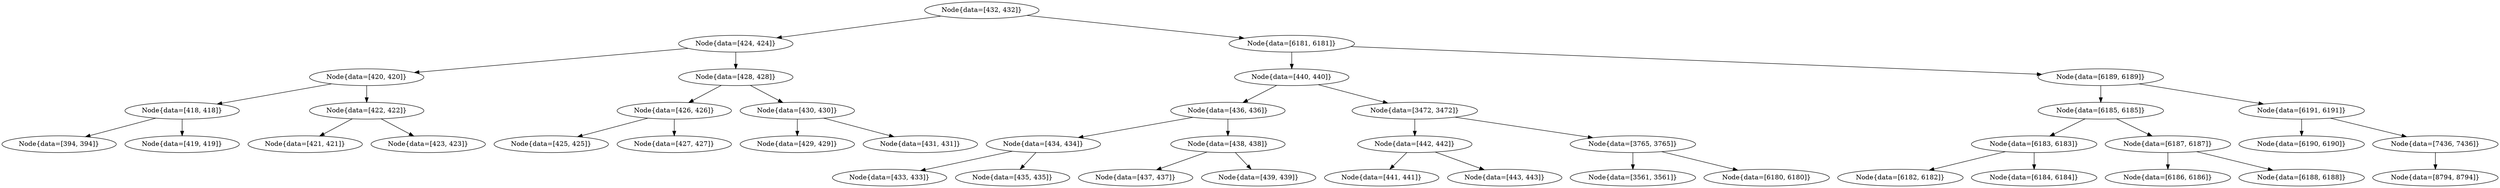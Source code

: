digraph G{
1018018666 [label="Node{data=[432, 432]}"]
1018018666 -> 1206623082
1206623082 [label="Node{data=[424, 424]}"]
1206623082 -> 1225846484
1225846484 [label="Node{data=[420, 420]}"]
1225846484 -> 722238468
722238468 [label="Node{data=[418, 418]}"]
722238468 -> 2058089700
2058089700 [label="Node{data=[394, 394]}"]
722238468 -> 1635778576
1635778576 [label="Node{data=[419, 419]}"]
1225846484 -> 799548602
799548602 [label="Node{data=[422, 422]}"]
799548602 -> 1737265431
1737265431 [label="Node{data=[421, 421]}"]
799548602 -> 1118131670
1118131670 [label="Node{data=[423, 423]}"]
1206623082 -> 591678738
591678738 [label="Node{data=[428, 428]}"]
591678738 -> 1302798388
1302798388 [label="Node{data=[426, 426]}"]
1302798388 -> 1310725310
1310725310 [label="Node{data=[425, 425]}"]
1302798388 -> 650376009
650376009 [label="Node{data=[427, 427]}"]
591678738 -> 661526110
661526110 [label="Node{data=[430, 430]}"]
661526110 -> 1396454407
1396454407 [label="Node{data=[429, 429]}"]
661526110 -> 502746938
502746938 [label="Node{data=[431, 431]}"]
1018018666 -> 605535862
605535862 [label="Node{data=[6181, 6181]}"]
605535862 -> 1939636300
1939636300 [label="Node{data=[440, 440]}"]
1939636300 -> 1093803572
1093803572 [label="Node{data=[436, 436]}"]
1093803572 -> 1721436087
1721436087 [label="Node{data=[434, 434]}"]
1721436087 -> 2145837340
2145837340 [label="Node{data=[433, 433]}"]
1721436087 -> 1760526412
1760526412 [label="Node{data=[435, 435]}"]
1093803572 -> 972943579
972943579 [label="Node{data=[438, 438]}"]
972943579 -> 132513516
132513516 [label="Node{data=[437, 437]}"]
972943579 -> 1338183949
1338183949 [label="Node{data=[439, 439]}"]
1939636300 -> 1530529113
1530529113 [label="Node{data=[3472, 3472]}"]
1530529113 -> 219631053
219631053 [label="Node{data=[442, 442]}"]
219631053 -> 623759389
623759389 [label="Node{data=[441, 441]}"]
219631053 -> 1924265676
1924265676 [label="Node{data=[443, 443]}"]
1530529113 -> 2041193742
2041193742 [label="Node{data=[3765, 3765]}"]
2041193742 -> 1323595475
1323595475 [label="Node{data=[3561, 3561]}"]
2041193742 -> 92465706
92465706 [label="Node{data=[6180, 6180]}"]
605535862 -> 2021157824
2021157824 [label="Node{data=[6189, 6189]}"]
2021157824 -> 1355985812
1355985812 [label="Node{data=[6185, 6185]}"]
1355985812 -> 1038943667
1038943667 [label="Node{data=[6183, 6183]}"]
1038943667 -> 799828894
799828894 [label="Node{data=[6182, 6182]}"]
1038943667 -> 338768832
338768832 [label="Node{data=[6184, 6184]}"]
1355985812 -> 1371172033
1371172033 [label="Node{data=[6187, 6187]}"]
1371172033 -> 70200280
70200280 [label="Node{data=[6186, 6186]}"]
1371172033 -> 1209225304
1209225304 [label="Node{data=[6188, 6188]}"]
2021157824 -> 1428276649
1428276649 [label="Node{data=[6191, 6191]}"]
1428276649 -> 1476356008
1476356008 [label="Node{data=[6190, 6190]}"]
1428276649 -> 712238948
712238948 [label="Node{data=[7436, 7436]}"]
712238948 -> 2016469986
2016469986 [label="Node{data=[8794, 8794]}"]
}
